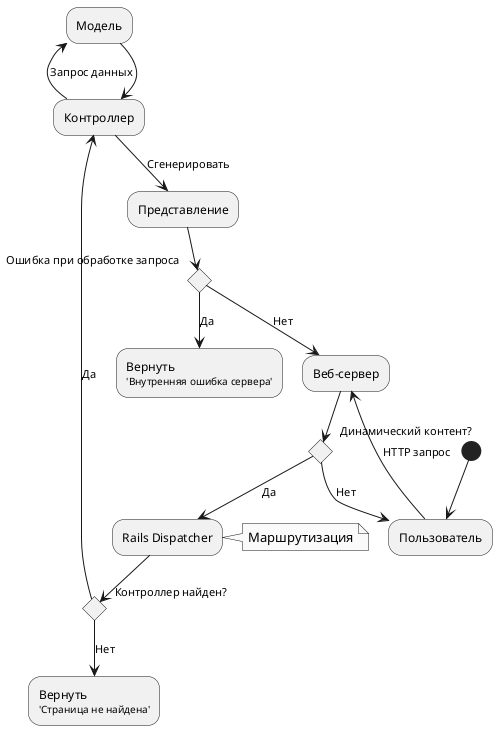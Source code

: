 @startuml
skinparam monochrome true

(*)  --> "Пользователь" as user
user --> [HTTP запрос] "Веб-сервер" as gateway

gateway -down-> if "Динамический контент?" then
  -down-> [Да] "Rails Dispatcher" as dispatcher 
  note right: Маршрутизация
else
  -down-> [Нет] user
endif

dispatcher --> if "Контроллер найден?" then
  --> [Да] "Контроллер" as controller
else
  --> [Нет] "Вернуть\n<size:10>'Страница не найдена'</size>"
endif

controller -up-> [Запрос данных] "Модель" as model
model --> controller

controller --> [Сгенерировать] "Представление" as view

view --> if "Ошибка при обработке запроса" then
  --> [Да] "Вернуть\n<size:10>'Внутренняя ошибка сервера'</size>"
else
  --> [Нет] gateway
endif


@enduml                
